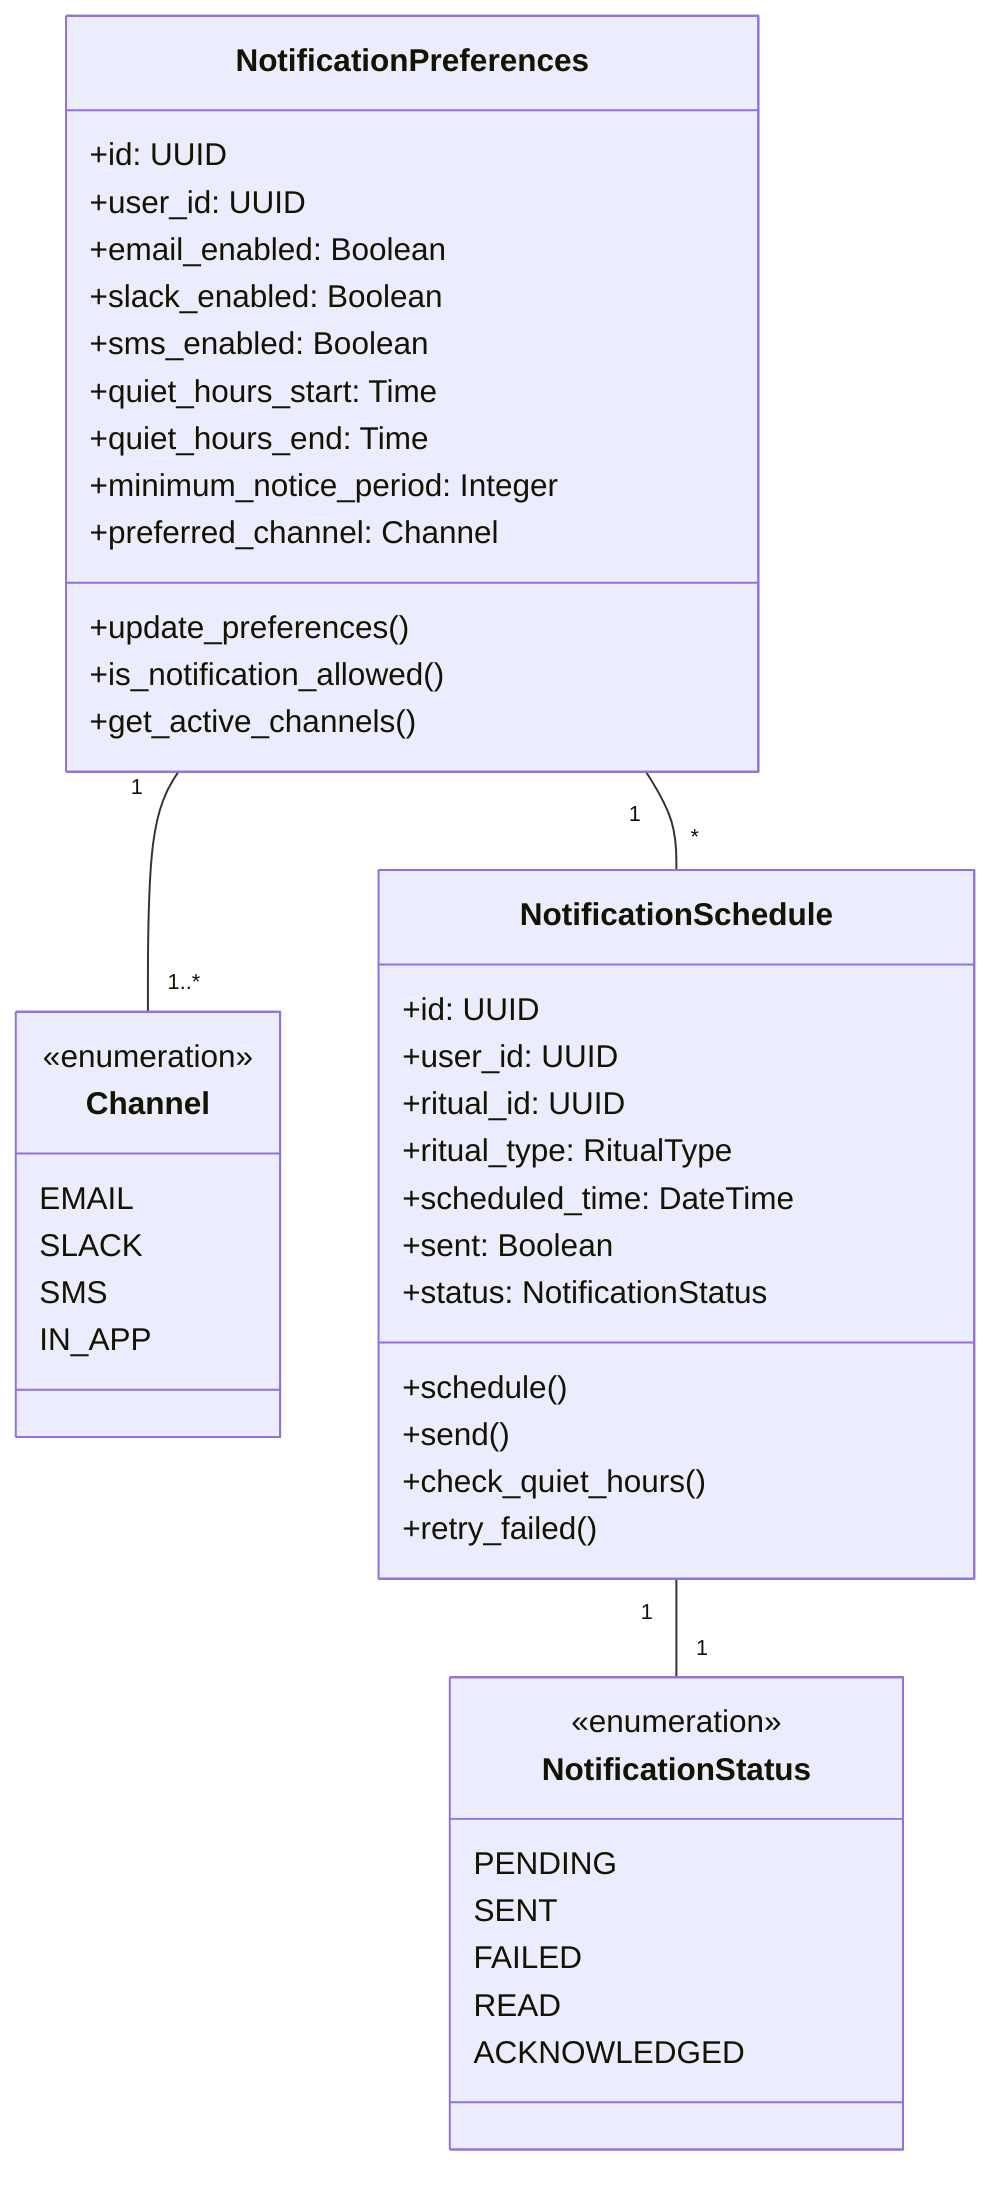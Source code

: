 classDiagram
    class NotificationPreferences {
        +id: UUID
        +user_id: UUID
        +email_enabled: Boolean
        +slack_enabled: Boolean
        +sms_enabled: Boolean
        +quiet_hours_start: Time
        +quiet_hours_end: Time
        +minimum_notice_period: Integer
        +preferred_channel: Channel
        +update_preferences()
        +is_notification_allowed()
        +get_active_channels()
    }

    class Channel {
        <<enumeration>>
        EMAIL
        SLACK
        SMS
        IN_APP
    }

    class NotificationSchedule {
        +id: UUID
        +user_id: UUID
        +ritual_id: UUID
        +ritual_type: RitualType
        +scheduled_time: DateTime
        +sent: Boolean
        +status: NotificationStatus
        +schedule()
        +send()
        +check_quiet_hours()
        +retry_failed()
    }

    class NotificationStatus {
        <<enumeration>>
        PENDING
        SENT
        FAILED
        READ
        ACKNOWLEDGED
    }

    NotificationPreferences "1" -- "1..*" Channel
    NotificationPreferences "1" -- "*" NotificationSchedule
    NotificationSchedule "1" -- "1" NotificationStatus